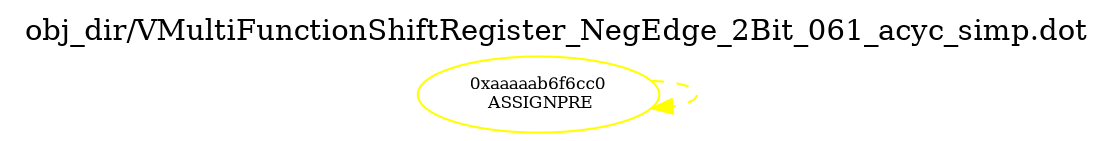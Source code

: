 digraph v3graph {
	graph	[label="obj_dir/VMultiFunctionShiftRegister_NegEdge_2Bit_061_acyc_simp.dot",
		 labelloc=t, labeljust=l,
		 //size="7.5,10",
		 rankdir=TB];
	n0	[fontsize=8 label="0xaaaaab6f6cc0\n ASSIGNPRE", color=yellow];
	n0 -> n0 [fontsize=8 label="" weight=3 color=yellow style=dashed];
}
